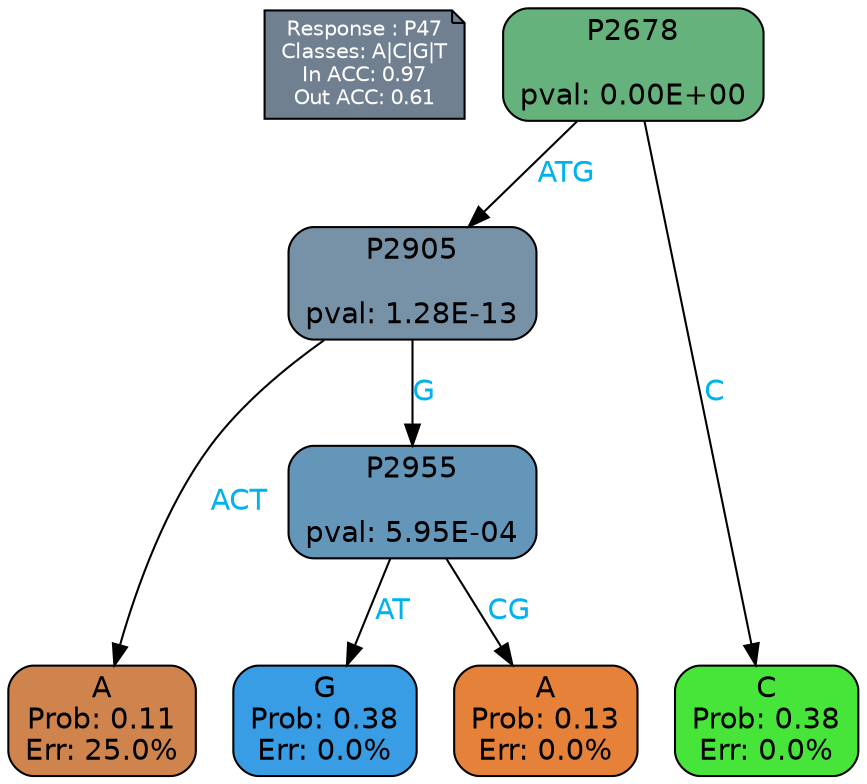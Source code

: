 digraph Tree {
node [shape=box, style="filled, rounded", color="black", fontname=helvetica] ;
graph [ranksep=equally, splines=polylines, bgcolor=transparent, dpi=600] ;
edge [fontname=helvetica] ;
LEGEND [label="Response : P47
Classes: A|C|G|T
In ACC: 0.97
Out ACC: 0.61
",shape=note,align=left,style=filled,fillcolor="slategray",fontcolor="white",fontsize=10];1 [label="P2678

pval: 0.00E+00", fillcolor="#65b27c"] ;
2 [label="P2905

pval: 1.28E-13", fillcolor="#7792a6"] ;
3 [label="A
Prob: 0.11
Err: 25.0%", fillcolor="#cf844e"] ;
4 [label="P2955

pval: 5.95E-04", fillcolor="#6496ba"] ;
5 [label="G
Prob: 0.38
Err: 0.0%", fillcolor="#399de5"] ;
6 [label="A
Prob: 0.13
Err: 0.0%", fillcolor="#e58139"] ;
7 [label="C
Prob: 0.38
Err: 0.0%", fillcolor="#47e539"] ;
1 -> 2 [label="ATG",fontcolor=deepskyblue2] ;
1 -> 7 [label="C",fontcolor=deepskyblue2] ;
2 -> 3 [label="ACT",fontcolor=deepskyblue2] ;
2 -> 4 [label="G",fontcolor=deepskyblue2] ;
4 -> 5 [label="AT",fontcolor=deepskyblue2] ;
4 -> 6 [label="CG",fontcolor=deepskyblue2] ;
{rank = same; 3;5;6;7;}{rank = same; LEGEND;1;}}